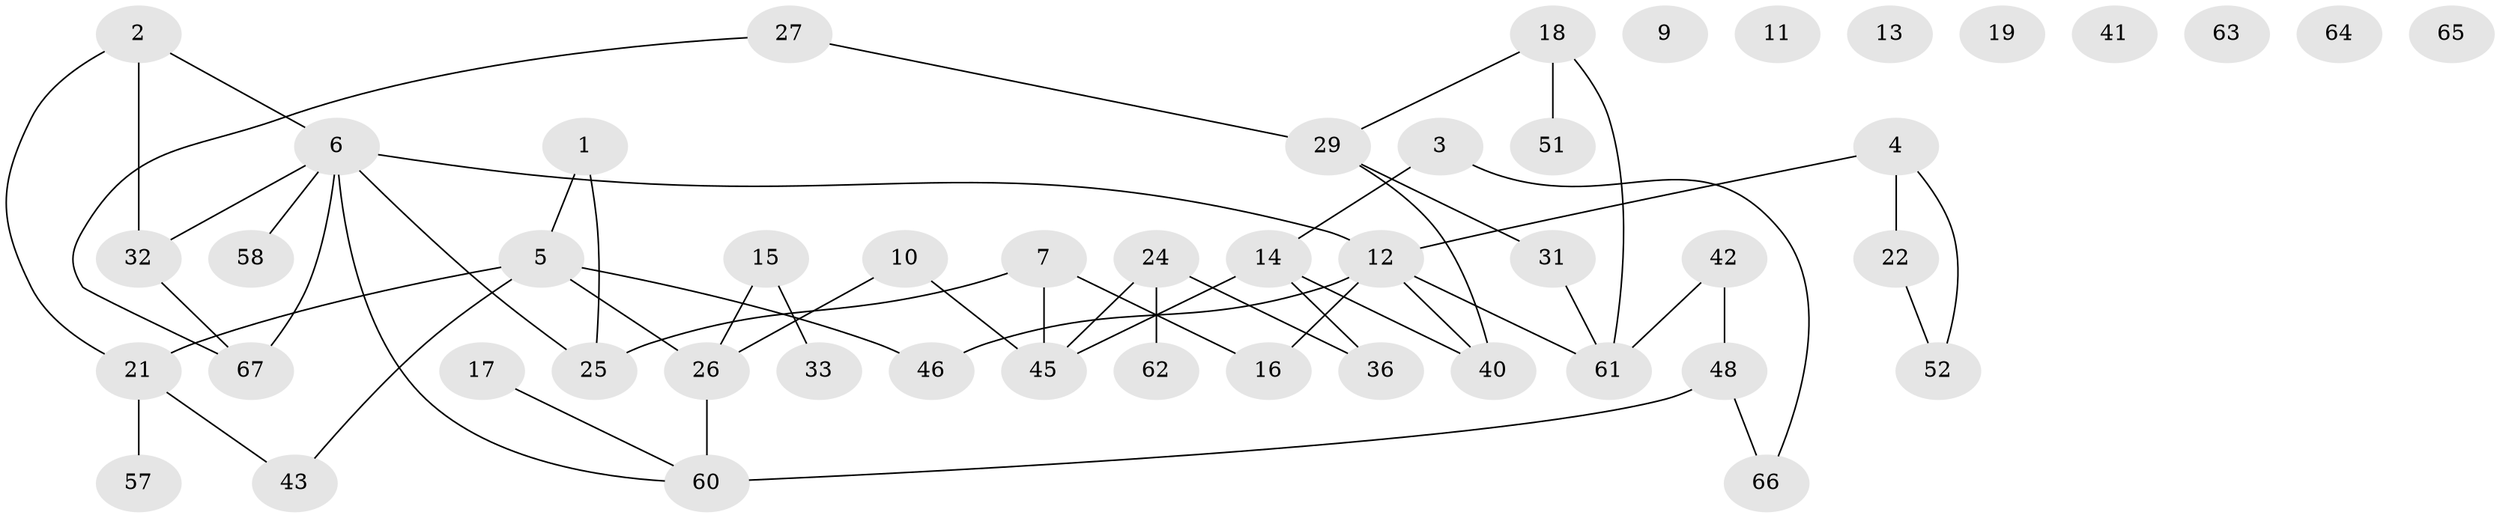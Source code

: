// original degree distribution, {2: 0.4266666666666667, 3: 0.17333333333333334, 5: 0.04, 4: 0.09333333333333334, 0: 0.09333333333333334, 6: 0.013333333333333334, 1: 0.14666666666666667, 7: 0.013333333333333334}
// Generated by graph-tools (version 1.1) at 2025/41/03/06/25 10:41:22]
// undirected, 48 vertices, 55 edges
graph export_dot {
graph [start="1"]
  node [color=gray90,style=filled];
  1;
  2 [super="+8"];
  3 [super="+38"];
  4 [super="+44"];
  5 [super="+20"];
  6 [super="+35"];
  7 [super="+23"];
  9;
  10;
  11;
  12 [super="+49"];
  13;
  14 [super="+55"];
  15;
  16 [super="+30"];
  17;
  18 [super="+39"];
  19;
  21 [super="+53"];
  22 [super="+28"];
  24 [super="+56"];
  25 [super="+37"];
  26 [super="+69"];
  27;
  29 [super="+34"];
  31;
  32 [super="+47"];
  33 [super="+74"];
  36 [super="+72"];
  40 [super="+54"];
  41 [super="+75"];
  42;
  43;
  45 [super="+50"];
  46;
  48 [super="+59"];
  51;
  52;
  57;
  58 [super="+70"];
  60 [super="+68"];
  61 [super="+71"];
  62;
  63;
  64;
  65;
  66;
  67 [super="+73"];
  1 -- 5;
  1 -- 25;
  2 -- 32;
  2 -- 6;
  2 -- 21;
  3 -- 66;
  3 -- 14;
  4 -- 12;
  4 -- 52;
  4 -- 22;
  5 -- 26;
  5 -- 43;
  5 -- 46;
  5 -- 21 [weight=2];
  6 -- 12;
  6 -- 67;
  6 -- 25;
  6 -- 32;
  6 -- 58;
  6 -- 60;
  7 -- 25;
  7 -- 45;
  7 -- 16;
  10 -- 26;
  10 -- 45;
  12 -- 40 [weight=2];
  12 -- 46;
  12 -- 61;
  12 -- 16;
  14 -- 45;
  14 -- 36;
  14 -- 40;
  15 -- 26;
  15 -- 33;
  17 -- 60;
  18 -- 29;
  18 -- 51;
  18 -- 61;
  21 -- 43;
  21 -- 57;
  22 -- 52;
  24 -- 36;
  24 -- 45;
  24 -- 62;
  26 -- 60 [weight=2];
  27 -- 67;
  27 -- 29;
  29 -- 40;
  29 -- 31;
  31 -- 61;
  32 -- 67;
  42 -- 48;
  42 -- 61;
  48 -- 66;
  48 -- 60;
}
